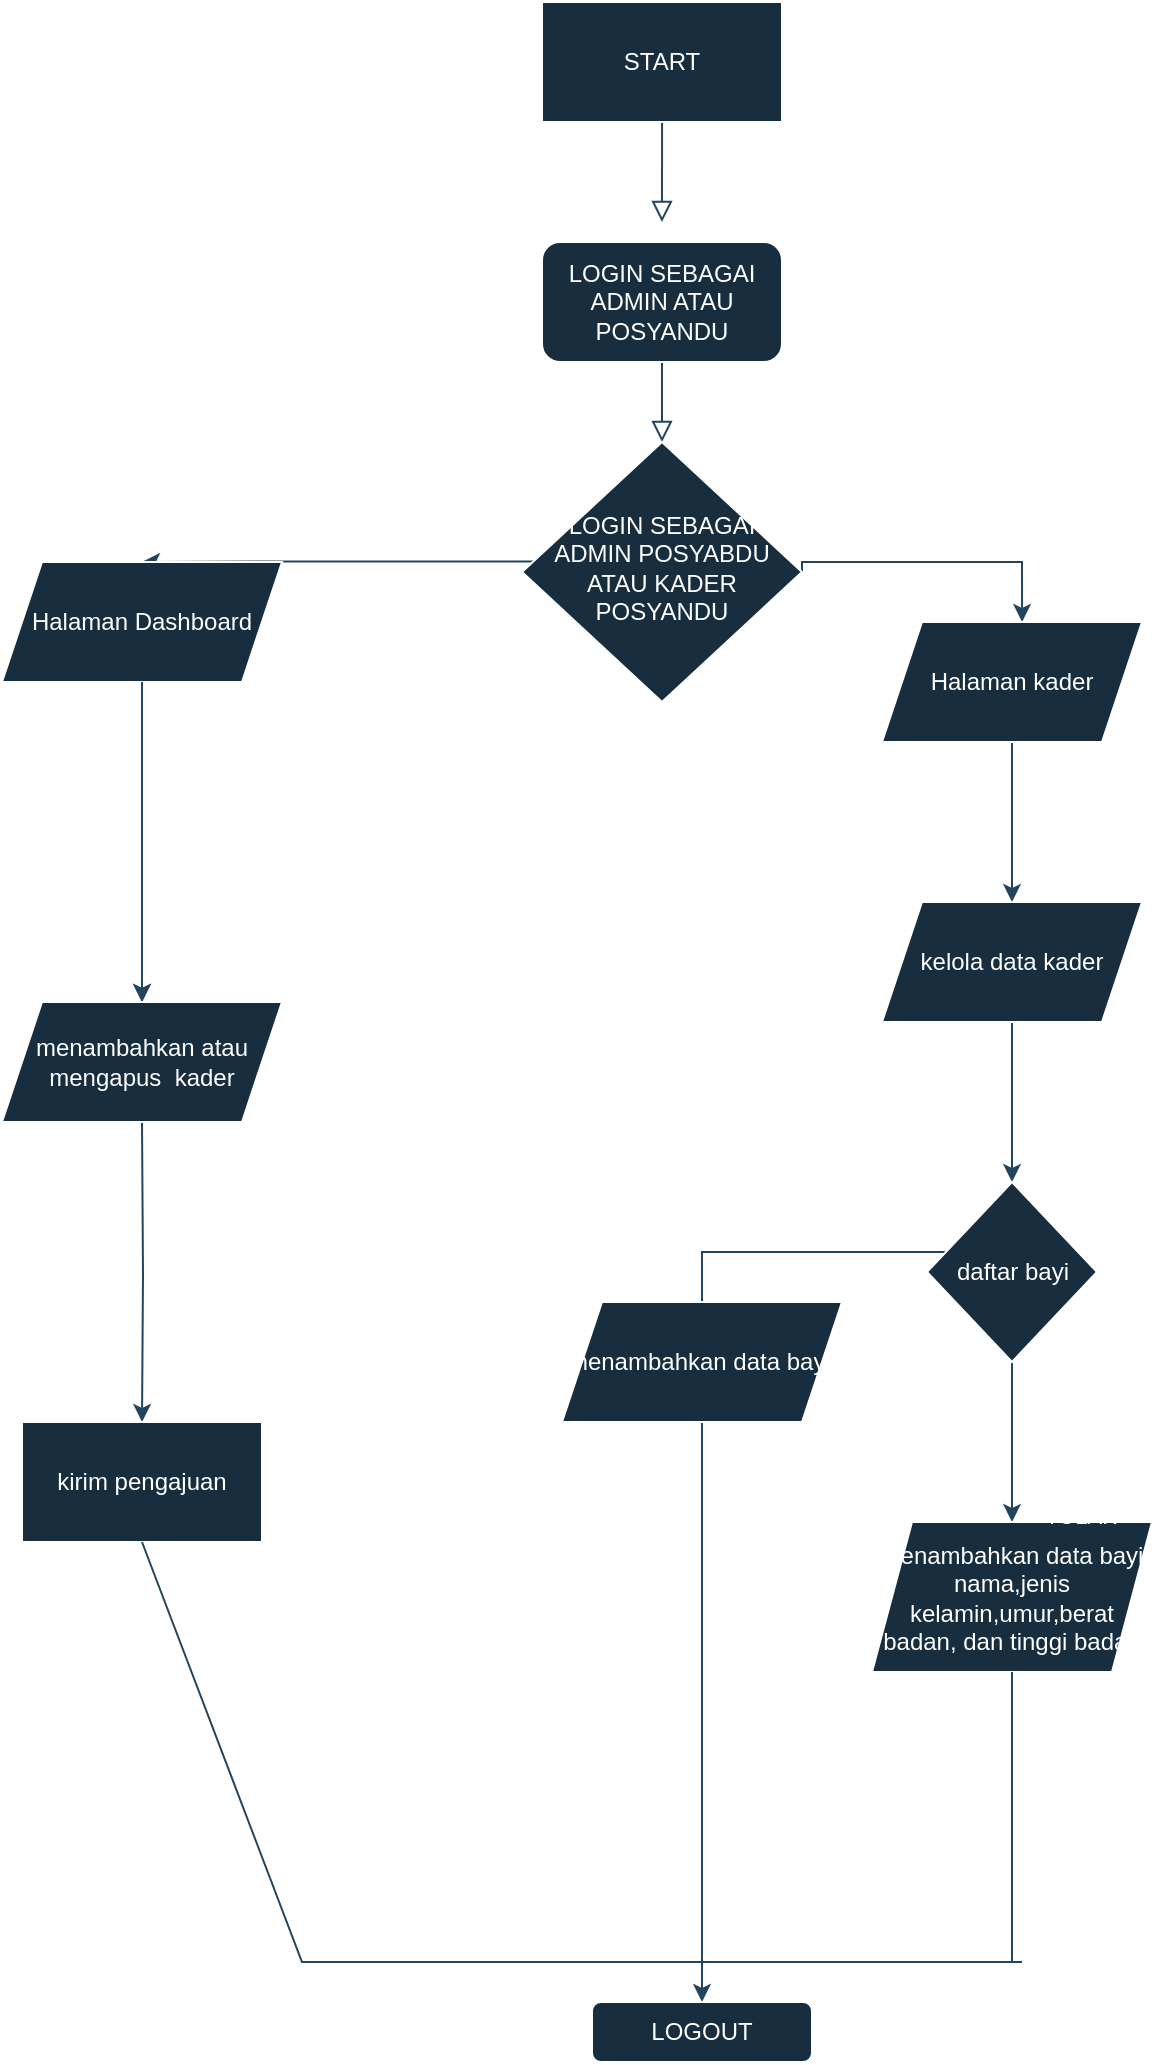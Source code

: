 <mxfile version="27.0.6">
  <diagram id="C5RBs43oDa-KdzZeNtuy" name="Page-1">
    <mxGraphModel dx="1539" dy="526" grid="1" gridSize="10" guides="1" tooltips="1" connect="1" arrows="1" fold="1" page="0" pageScale="1" pageWidth="827" pageHeight="1169" math="0" shadow="0">
      <root>
        <mxCell id="WIyWlLk6GJQsqaUBKTNV-0" />
        <mxCell id="WIyWlLk6GJQsqaUBKTNV-1" parent="WIyWlLk6GJQsqaUBKTNV-0" />
        <mxCell id="WIyWlLk6GJQsqaUBKTNV-2" value="" style="rounded=0;html=1;jettySize=auto;orthogonalLoop=1;fontSize=11;endArrow=block;endFill=0;endSize=8;strokeWidth=1;shadow=0;labelBackgroundColor=none;edgeStyle=orthogonalEdgeStyle;strokeColor=#23445D;fontColor=default;" parent="WIyWlLk6GJQsqaUBKTNV-1" edge="1">
          <mxGeometry relative="1" as="geometry">
            <mxPoint x="220.034" y="120" as="sourcePoint" />
            <mxPoint x="220" y="170" as="targetPoint" />
          </mxGeometry>
        </mxCell>
        <mxCell id="WIyWlLk6GJQsqaUBKTNV-4" value="" style="rounded=0;html=1;jettySize=auto;orthogonalLoop=1;fontSize=11;endArrow=block;endFill=0;endSize=8;strokeWidth=1;shadow=0;labelBackgroundColor=none;edgeStyle=orthogonalEdgeStyle;exitX=0.5;exitY=1;exitDx=0;exitDy=0;strokeColor=#23445D;fontColor=default;" parent="WIyWlLk6GJQsqaUBKTNV-1" source="DkP1hGWOP8SWBGMQXovn-0" target="WIyWlLk6GJQsqaUBKTNV-10" edge="1">
          <mxGeometry y="20" relative="1" as="geometry">
            <mxPoint as="offset" />
            <mxPoint x="220" y="250" as="sourcePoint" />
            <Array as="points" />
          </mxGeometry>
        </mxCell>
        <mxCell id="DkP1hGWOP8SWBGMQXovn-4" value="" style="edgeStyle=orthogonalEdgeStyle;rounded=0;orthogonalLoop=1;jettySize=auto;html=1;entryX=0.5;entryY=0;entryDx=0;entryDy=0;labelBackgroundColor=none;strokeColor=#23445D;fontColor=default;" parent="WIyWlLk6GJQsqaUBKTNV-1" target="DkP1hGWOP8SWBGMQXovn-5" edge="1">
          <mxGeometry relative="1" as="geometry">
            <mxPoint x="160.001" y="339.694" as="sourcePoint" />
            <mxPoint x="40" y="370" as="targetPoint" />
            <Array as="points">
              <mxPoint x="40" y="340" />
            </Array>
          </mxGeometry>
        </mxCell>
        <mxCell id="DkP1hGWOP8SWBGMQXovn-15" value="" style="edgeStyle=orthogonalEdgeStyle;rounded=0;orthogonalLoop=1;jettySize=auto;html=1;exitX=1;exitY=0.5;exitDx=0;exitDy=0;labelBackgroundColor=none;strokeColor=#23445D;fontColor=default;" parent="WIyWlLk6GJQsqaUBKTNV-1" source="WIyWlLk6GJQsqaUBKTNV-10" edge="1">
          <mxGeometry relative="1" as="geometry">
            <mxPoint x="309.999" y="340.034" as="sourcePoint" />
            <mxPoint x="400.04" y="370" as="targetPoint" />
            <Array as="points">
              <mxPoint x="400" y="340" />
            </Array>
          </mxGeometry>
        </mxCell>
        <mxCell id="WIyWlLk6GJQsqaUBKTNV-10" value="LOGIN SEBAGAI ADMIN POSYABDU ATAU KADER POSYANDU" style="rhombus;whiteSpace=wrap;html=1;shadow=0;fontFamily=Helvetica;fontSize=12;align=center;strokeWidth=1;spacing=6;spacingTop=-4;labelBackgroundColor=none;fillColor=#182E3E;strokeColor=#FFFFFF;fontColor=#FFFFFF;" parent="WIyWlLk6GJQsqaUBKTNV-1" vertex="1">
          <mxGeometry x="150" y="280" width="140" height="130" as="geometry" />
        </mxCell>
        <mxCell id="DkP1hGWOP8SWBGMQXovn-0" value="LOGIN SEBAGAI ADMIN ATAU POSYANDU" style="rounded=1;whiteSpace=wrap;html=1;labelBackgroundColor=none;fillColor=#182E3E;strokeColor=#FFFFFF;fontColor=#FFFFFF;" parent="WIyWlLk6GJQsqaUBKTNV-1" vertex="1">
          <mxGeometry x="160" y="180" width="120" height="60" as="geometry" />
        </mxCell>
        <mxCell id="DkP1hGWOP8SWBGMQXovn-2" value="START" style="rounded=0;whiteSpace=wrap;html=1;labelBackgroundColor=none;fillColor=#182E3E;strokeColor=#FFFFFF;fontColor=#FFFFFF;" parent="WIyWlLk6GJQsqaUBKTNV-1" vertex="1">
          <mxGeometry x="160" y="60" width="120" height="60" as="geometry" />
        </mxCell>
        <mxCell id="DkP1hGWOP8SWBGMQXovn-9" value="" style="edgeStyle=orthogonalEdgeStyle;rounded=0;orthogonalLoop=1;jettySize=auto;html=1;labelBackgroundColor=none;strokeColor=#23445D;fontColor=default;" parent="WIyWlLk6GJQsqaUBKTNV-1" source="cttuHGIv562reGcK7Sra-2" edge="1">
          <mxGeometry relative="1" as="geometry">
            <mxPoint x="-40.0" y="560" as="targetPoint" />
          </mxGeometry>
        </mxCell>
        <mxCell id="DkP1hGWOP8SWBGMQXovn-5" value="Halaman Dashboard" style="shape=parallelogram;perimeter=parallelogramPerimeter;whiteSpace=wrap;html=1;fixedSize=1;labelBackgroundColor=none;fillColor=#182E3E;strokeColor=#FFFFFF;fontColor=#FFFFFF;" parent="WIyWlLk6GJQsqaUBKTNV-1" vertex="1">
          <mxGeometry x="-110" y="340" width="140" height="60" as="geometry" />
        </mxCell>
        <mxCell id="DkP1hGWOP8SWBGMQXovn-13" value="" style="edgeStyle=orthogonalEdgeStyle;rounded=0;orthogonalLoop=1;jettySize=auto;html=1;labelBackgroundColor=none;strokeColor=#23445D;fontColor=default;" parent="WIyWlLk6GJQsqaUBKTNV-1" target="DkP1hGWOP8SWBGMQXovn-12" edge="1">
          <mxGeometry relative="1" as="geometry">
            <mxPoint x="-40.0" y="620" as="sourcePoint" />
          </mxGeometry>
        </mxCell>
        <mxCell id="DkP1hGWOP8SWBGMQXovn-12" value="kirim pengajuan" style="whiteSpace=wrap;html=1;labelBackgroundColor=none;fillColor=#182E3E;strokeColor=#FFFFFF;fontColor=#FFFFFF;" parent="WIyWlLk6GJQsqaUBKTNV-1" vertex="1">
          <mxGeometry x="-100" y="770" width="120" height="60" as="geometry" />
        </mxCell>
        <mxCell id="DkP1hGWOP8SWBGMQXovn-20" value="" style="edgeStyle=orthogonalEdgeStyle;rounded=0;orthogonalLoop=1;jettySize=auto;html=1;labelBackgroundColor=none;strokeColor=#23445D;fontColor=default;" parent="WIyWlLk6GJQsqaUBKTNV-1" source="DkP1hGWOP8SWBGMQXovn-18" target="DkP1hGWOP8SWBGMQXovn-19" edge="1">
          <mxGeometry relative="1" as="geometry" />
        </mxCell>
        <mxCell id="DkP1hGWOP8SWBGMQXovn-18" value="Halaman kader" style="shape=parallelogram;perimeter=parallelogramPerimeter;whiteSpace=wrap;html=1;fixedSize=1;labelBackgroundColor=none;fillColor=#182E3E;strokeColor=#FFFFFF;fontColor=#FFFFFF;" parent="WIyWlLk6GJQsqaUBKTNV-1" vertex="1">
          <mxGeometry x="330" y="370" width="130" height="60" as="geometry" />
        </mxCell>
        <mxCell id="DkP1hGWOP8SWBGMQXovn-22" value="" style="edgeStyle=orthogonalEdgeStyle;rounded=0;orthogonalLoop=1;jettySize=auto;html=1;labelBackgroundColor=none;strokeColor=#23445D;fontColor=default;" parent="WIyWlLk6GJQsqaUBKTNV-1" source="DkP1hGWOP8SWBGMQXovn-19" target="DkP1hGWOP8SWBGMQXovn-21" edge="1">
          <mxGeometry relative="1" as="geometry" />
        </mxCell>
        <mxCell id="DkP1hGWOP8SWBGMQXovn-19" value="kelola data kader" style="shape=parallelogram;perimeter=parallelogramPerimeter;whiteSpace=wrap;html=1;fixedSize=1;labelBackgroundColor=none;fillColor=#182E3E;strokeColor=#FFFFFF;fontColor=#FFFFFF;" parent="WIyWlLk6GJQsqaUBKTNV-1" vertex="1">
          <mxGeometry x="330" y="510" width="130" height="60" as="geometry" />
        </mxCell>
        <mxCell id="DkP1hGWOP8SWBGMQXovn-27" value="" style="edgeStyle=orthogonalEdgeStyle;rounded=0;orthogonalLoop=1;jettySize=auto;html=1;labelBackgroundColor=none;strokeColor=#23445D;fontColor=default;" parent="WIyWlLk6GJQsqaUBKTNV-1" source="DkP1hGWOP8SWBGMQXovn-21" edge="1">
          <mxGeometry relative="1" as="geometry">
            <mxPoint x="240" y="720" as="targetPoint" />
            <Array as="points">
              <mxPoint x="240" y="685" />
            </Array>
          </mxGeometry>
        </mxCell>
        <mxCell id="DkP1hGWOP8SWBGMQXovn-31" value="" style="edgeStyle=orthogonalEdgeStyle;rounded=0;orthogonalLoop=1;jettySize=auto;html=1;labelBackgroundColor=none;strokeColor=#23445D;fontColor=default;" parent="WIyWlLk6GJQsqaUBKTNV-1" source="DkP1hGWOP8SWBGMQXovn-21" target="DkP1hGWOP8SWBGMQXovn-30" edge="1">
          <mxGeometry relative="1" as="geometry" />
        </mxCell>
        <mxCell id="DkP1hGWOP8SWBGMQXovn-21" value="daftar bayi" style="rhombus;whiteSpace=wrap;html=1;labelBackgroundColor=none;fillColor=#182E3E;strokeColor=#FFFFFF;fontColor=#FFFFFF;" parent="WIyWlLk6GJQsqaUBKTNV-1" vertex="1">
          <mxGeometry x="352.5" y="650" width="85" height="90" as="geometry" />
        </mxCell>
        <mxCell id="DkP1hGWOP8SWBGMQXovn-36" value="" style="edgeStyle=orthogonalEdgeStyle;rounded=0;orthogonalLoop=1;jettySize=auto;html=1;labelBackgroundColor=none;strokeColor=#23445D;fontColor=default;" parent="WIyWlLk6GJQsqaUBKTNV-1" source="DkP1hGWOP8SWBGMQXovn-26" target="DkP1hGWOP8SWBGMQXovn-35" edge="1">
          <mxGeometry relative="1" as="geometry" />
        </mxCell>
        <mxCell id="DkP1hGWOP8SWBGMQXovn-26" value="menambahkan data bayii" style="shape=parallelogram;perimeter=parallelogramPerimeter;whiteSpace=wrap;html=1;fixedSize=1;labelBackgroundColor=none;fillColor=#182E3E;strokeColor=#FFFFFF;fontColor=#FFFFFF;" parent="WIyWlLk6GJQsqaUBKTNV-1" vertex="1">
          <mxGeometry x="170" y="710" width="140" height="60" as="geometry" />
        </mxCell>
        <mxCell id="DkP1hGWOP8SWBGMQXovn-30" value="menambahkan data bayi nama,jenis kelamin,umur,berat badan, dan tinggi badan" style="shape=parallelogram;perimeter=parallelogramPerimeter;whiteSpace=wrap;html=1;fixedSize=1;labelBackgroundColor=none;fillColor=#182E3E;strokeColor=#FFFFFF;fontColor=#FFFFFF;" parent="WIyWlLk6GJQsqaUBKTNV-1" vertex="1">
          <mxGeometry x="325" y="820" width="140" height="75" as="geometry" />
        </mxCell>
        <mxCell id="DkP1hGWOP8SWBGMQXovn-35" value="LOGOUT" style="rounded=1;whiteSpace=wrap;html=1;labelBackgroundColor=none;fillColor=#182E3E;strokeColor=#FFFFFF;fontColor=#FFFFFF;" parent="WIyWlLk6GJQsqaUBKTNV-1" vertex="1">
          <mxGeometry x="185" y="1060" width="110" height="30" as="geometry" />
        </mxCell>
        <mxCell id="DkP1hGWOP8SWBGMQXovn-47" value="TOLAK" style="edgeLabel;html=1;align=center;verticalAlign=middle;resizable=0;points=[];labelBackgroundColor=none;fontColor=#FFFFFF;" parent="WIyWlLk6GJQsqaUBKTNV-1" vertex="1" connectable="0">
          <mxGeometry x="437.495" y="820.0" as="geometry">
            <mxPoint x="-9" y="-3" as="offset" />
          </mxGeometry>
        </mxCell>
        <mxCell id="Dra38wlleas376KsGjW6-5" value="" style="endArrow=none;html=1;rounded=0;entryX=0.5;entryY=1;entryDx=0;entryDy=0;labelBackgroundColor=none;strokeColor=#23445D;fontColor=default;" parent="WIyWlLk6GJQsqaUBKTNV-1" target="DkP1hGWOP8SWBGMQXovn-12" edge="1">
          <mxGeometry width="50" height="50" relative="1" as="geometry">
            <mxPoint x="400" y="1040" as="sourcePoint" />
            <mxPoint x="210" y="830" as="targetPoint" />
            <Array as="points">
              <mxPoint x="40" y="1040" />
            </Array>
          </mxGeometry>
        </mxCell>
        <mxCell id="Dra38wlleas376KsGjW6-8" value="" style="endArrow=none;html=1;rounded=0;entryX=0.5;entryY=1;entryDx=0;entryDy=0;labelBackgroundColor=none;strokeColor=#23445D;fontColor=default;" parent="WIyWlLk6GJQsqaUBKTNV-1" target="DkP1hGWOP8SWBGMQXovn-30" edge="1">
          <mxGeometry width="50" height="50" relative="1" as="geometry">
            <mxPoint x="395" y="1040" as="sourcePoint" />
            <mxPoint x="210" y="830" as="targetPoint" />
            <Array as="points" />
          </mxGeometry>
        </mxCell>
        <mxCell id="cttuHGIv562reGcK7Sra-3" value="" style="edgeStyle=orthogonalEdgeStyle;rounded=0;orthogonalLoop=1;jettySize=auto;html=1;labelBackgroundColor=none;strokeColor=#23445D;fontColor=default;" edge="1" parent="WIyWlLk6GJQsqaUBKTNV-1" source="DkP1hGWOP8SWBGMQXovn-5" target="cttuHGIv562reGcK7Sra-2">
          <mxGeometry relative="1" as="geometry">
            <mxPoint x="-40" y="400" as="sourcePoint" />
            <mxPoint x="-40" y="560" as="targetPoint" />
          </mxGeometry>
        </mxCell>
        <mxCell id="cttuHGIv562reGcK7Sra-2" value="menambahkan atau mengapus&amp;nbsp; kader" style="shape=parallelogram;perimeter=parallelogramPerimeter;whiteSpace=wrap;html=1;fixedSize=1;labelBackgroundColor=none;fillColor=#182E3E;strokeColor=#FFFFFF;fontColor=#FFFFFF;" vertex="1" parent="WIyWlLk6GJQsqaUBKTNV-1">
          <mxGeometry x="-110" y="560" width="140" height="60" as="geometry" />
        </mxCell>
      </root>
    </mxGraphModel>
  </diagram>
</mxfile>
